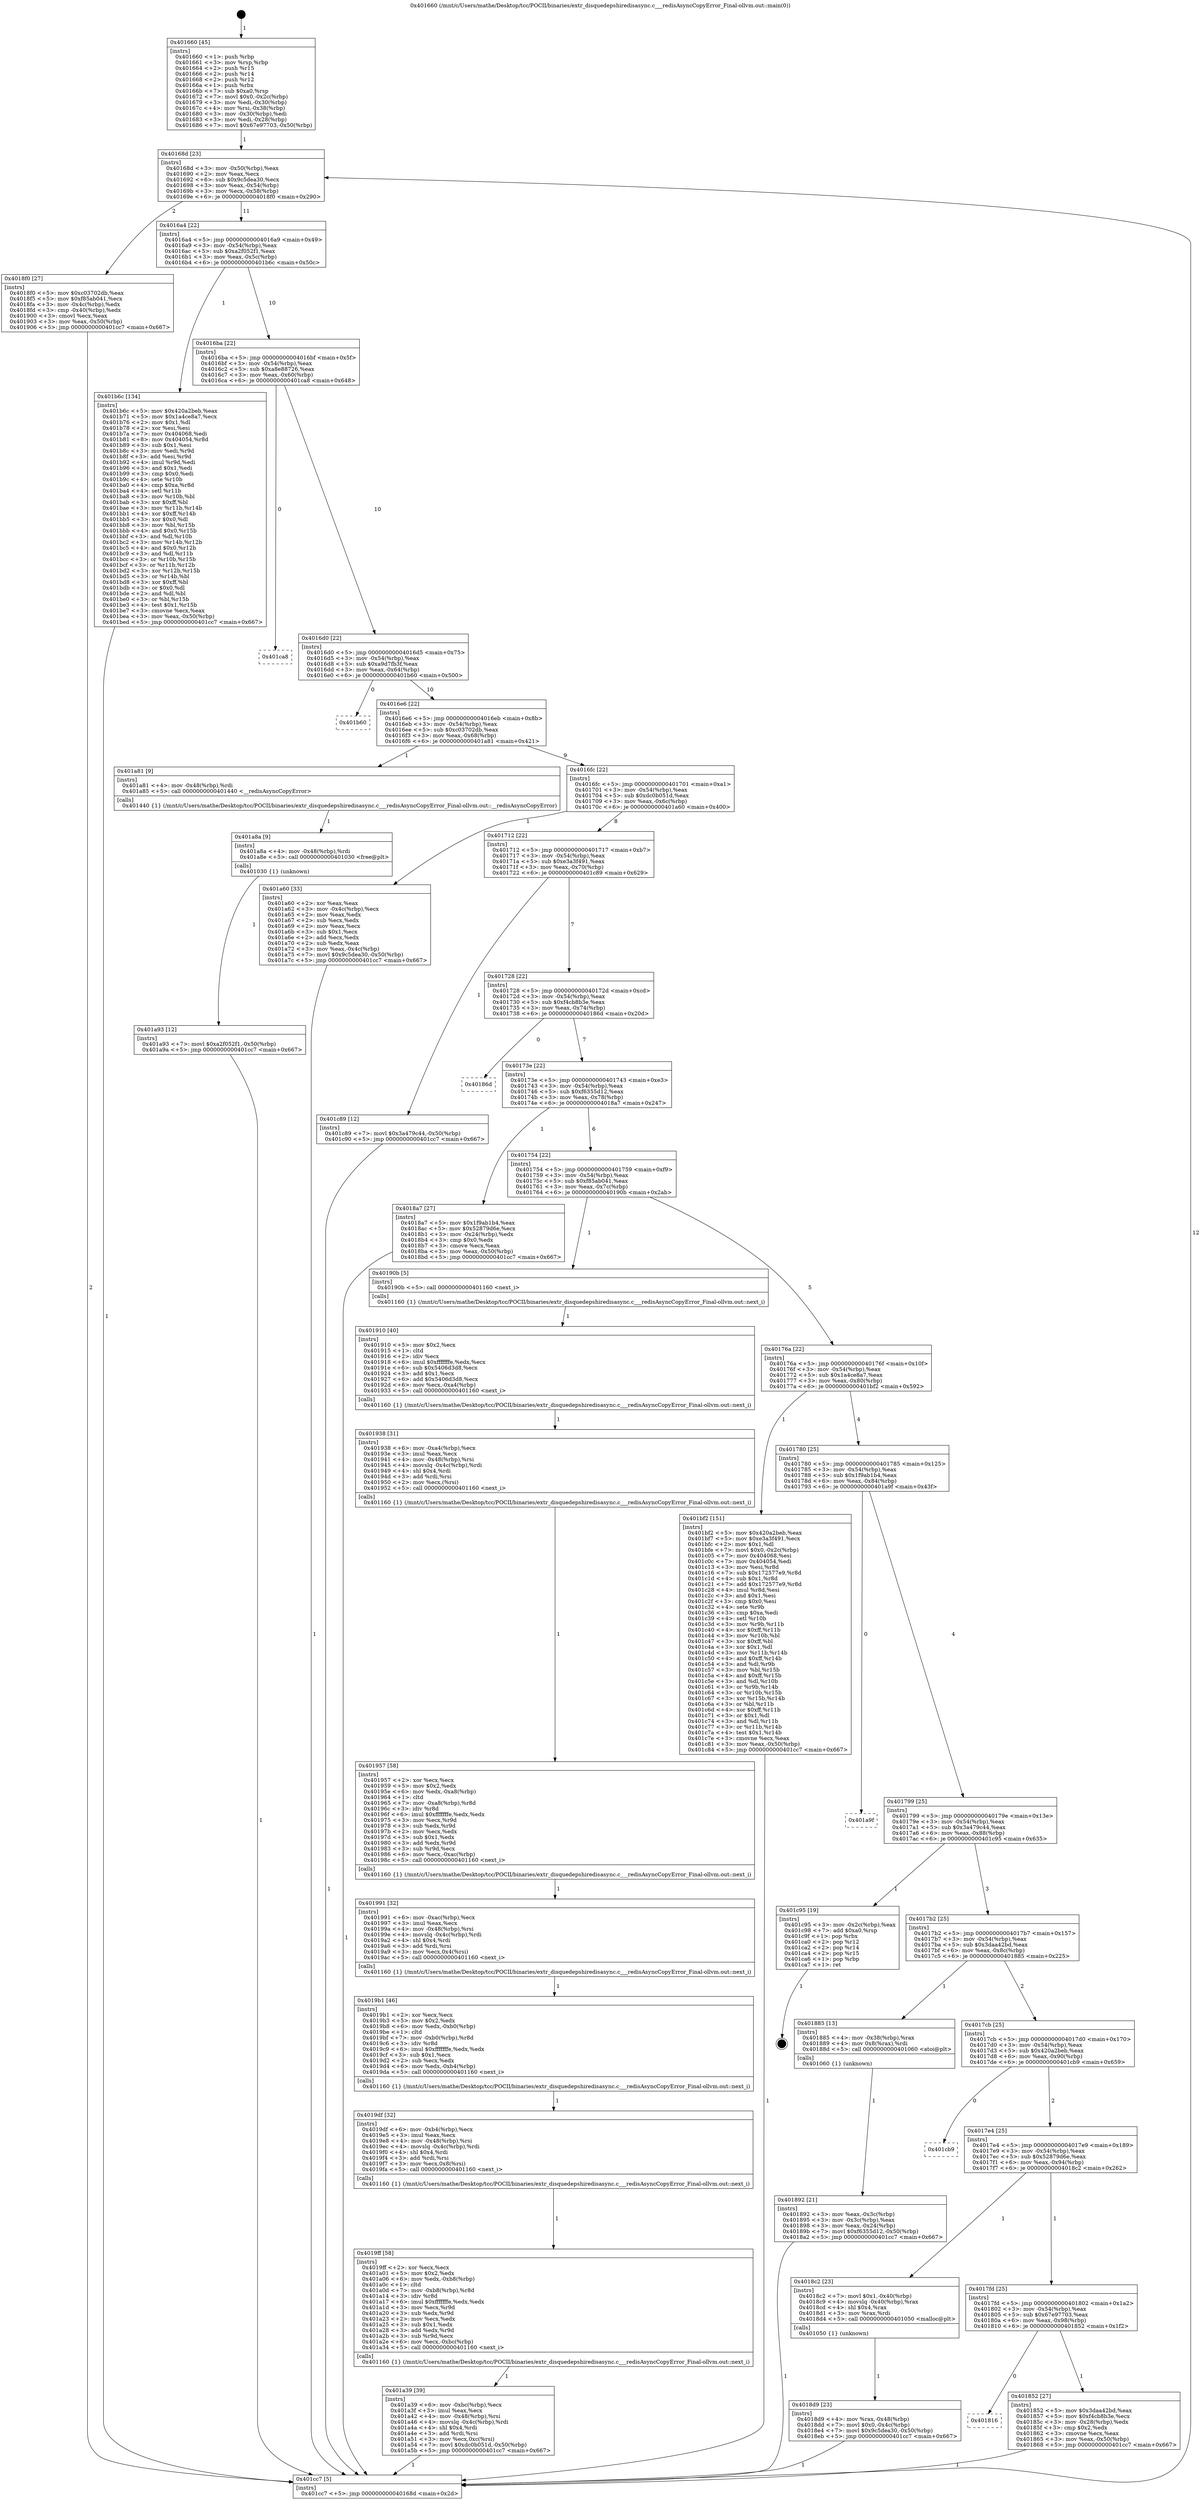 digraph "0x401660" {
  label = "0x401660 (/mnt/c/Users/mathe/Desktop/tcc/POCII/binaries/extr_disquedepshiredisasync.c___redisAsyncCopyError_Final-ollvm.out::main(0))"
  labelloc = "t"
  node[shape=record]

  Entry [label="",width=0.3,height=0.3,shape=circle,fillcolor=black,style=filled]
  "0x40168d" [label="{
     0x40168d [23]\l
     | [instrs]\l
     &nbsp;&nbsp;0x40168d \<+3\>: mov -0x50(%rbp),%eax\l
     &nbsp;&nbsp;0x401690 \<+2\>: mov %eax,%ecx\l
     &nbsp;&nbsp;0x401692 \<+6\>: sub $0x9c5dea30,%ecx\l
     &nbsp;&nbsp;0x401698 \<+3\>: mov %eax,-0x54(%rbp)\l
     &nbsp;&nbsp;0x40169b \<+3\>: mov %ecx,-0x58(%rbp)\l
     &nbsp;&nbsp;0x40169e \<+6\>: je 00000000004018f0 \<main+0x290\>\l
  }"]
  "0x4018f0" [label="{
     0x4018f0 [27]\l
     | [instrs]\l
     &nbsp;&nbsp;0x4018f0 \<+5\>: mov $0xc03702db,%eax\l
     &nbsp;&nbsp;0x4018f5 \<+5\>: mov $0xf85ab041,%ecx\l
     &nbsp;&nbsp;0x4018fa \<+3\>: mov -0x4c(%rbp),%edx\l
     &nbsp;&nbsp;0x4018fd \<+3\>: cmp -0x40(%rbp),%edx\l
     &nbsp;&nbsp;0x401900 \<+3\>: cmovl %ecx,%eax\l
     &nbsp;&nbsp;0x401903 \<+3\>: mov %eax,-0x50(%rbp)\l
     &nbsp;&nbsp;0x401906 \<+5\>: jmp 0000000000401cc7 \<main+0x667\>\l
  }"]
  "0x4016a4" [label="{
     0x4016a4 [22]\l
     | [instrs]\l
     &nbsp;&nbsp;0x4016a4 \<+5\>: jmp 00000000004016a9 \<main+0x49\>\l
     &nbsp;&nbsp;0x4016a9 \<+3\>: mov -0x54(%rbp),%eax\l
     &nbsp;&nbsp;0x4016ac \<+5\>: sub $0xa2f052f1,%eax\l
     &nbsp;&nbsp;0x4016b1 \<+3\>: mov %eax,-0x5c(%rbp)\l
     &nbsp;&nbsp;0x4016b4 \<+6\>: je 0000000000401b6c \<main+0x50c\>\l
  }"]
  Exit [label="",width=0.3,height=0.3,shape=circle,fillcolor=black,style=filled,peripheries=2]
  "0x401b6c" [label="{
     0x401b6c [134]\l
     | [instrs]\l
     &nbsp;&nbsp;0x401b6c \<+5\>: mov $0x420a2beb,%eax\l
     &nbsp;&nbsp;0x401b71 \<+5\>: mov $0x1a4ce8a7,%ecx\l
     &nbsp;&nbsp;0x401b76 \<+2\>: mov $0x1,%dl\l
     &nbsp;&nbsp;0x401b78 \<+2\>: xor %esi,%esi\l
     &nbsp;&nbsp;0x401b7a \<+7\>: mov 0x404068,%edi\l
     &nbsp;&nbsp;0x401b81 \<+8\>: mov 0x404054,%r8d\l
     &nbsp;&nbsp;0x401b89 \<+3\>: sub $0x1,%esi\l
     &nbsp;&nbsp;0x401b8c \<+3\>: mov %edi,%r9d\l
     &nbsp;&nbsp;0x401b8f \<+3\>: add %esi,%r9d\l
     &nbsp;&nbsp;0x401b92 \<+4\>: imul %r9d,%edi\l
     &nbsp;&nbsp;0x401b96 \<+3\>: and $0x1,%edi\l
     &nbsp;&nbsp;0x401b99 \<+3\>: cmp $0x0,%edi\l
     &nbsp;&nbsp;0x401b9c \<+4\>: sete %r10b\l
     &nbsp;&nbsp;0x401ba0 \<+4\>: cmp $0xa,%r8d\l
     &nbsp;&nbsp;0x401ba4 \<+4\>: setl %r11b\l
     &nbsp;&nbsp;0x401ba8 \<+3\>: mov %r10b,%bl\l
     &nbsp;&nbsp;0x401bab \<+3\>: xor $0xff,%bl\l
     &nbsp;&nbsp;0x401bae \<+3\>: mov %r11b,%r14b\l
     &nbsp;&nbsp;0x401bb1 \<+4\>: xor $0xff,%r14b\l
     &nbsp;&nbsp;0x401bb5 \<+3\>: xor $0x0,%dl\l
     &nbsp;&nbsp;0x401bb8 \<+3\>: mov %bl,%r15b\l
     &nbsp;&nbsp;0x401bbb \<+4\>: and $0x0,%r15b\l
     &nbsp;&nbsp;0x401bbf \<+3\>: and %dl,%r10b\l
     &nbsp;&nbsp;0x401bc2 \<+3\>: mov %r14b,%r12b\l
     &nbsp;&nbsp;0x401bc5 \<+4\>: and $0x0,%r12b\l
     &nbsp;&nbsp;0x401bc9 \<+3\>: and %dl,%r11b\l
     &nbsp;&nbsp;0x401bcc \<+3\>: or %r10b,%r15b\l
     &nbsp;&nbsp;0x401bcf \<+3\>: or %r11b,%r12b\l
     &nbsp;&nbsp;0x401bd2 \<+3\>: xor %r12b,%r15b\l
     &nbsp;&nbsp;0x401bd5 \<+3\>: or %r14b,%bl\l
     &nbsp;&nbsp;0x401bd8 \<+3\>: xor $0xff,%bl\l
     &nbsp;&nbsp;0x401bdb \<+3\>: or $0x0,%dl\l
     &nbsp;&nbsp;0x401bde \<+2\>: and %dl,%bl\l
     &nbsp;&nbsp;0x401be0 \<+3\>: or %bl,%r15b\l
     &nbsp;&nbsp;0x401be3 \<+4\>: test $0x1,%r15b\l
     &nbsp;&nbsp;0x401be7 \<+3\>: cmovne %ecx,%eax\l
     &nbsp;&nbsp;0x401bea \<+3\>: mov %eax,-0x50(%rbp)\l
     &nbsp;&nbsp;0x401bed \<+5\>: jmp 0000000000401cc7 \<main+0x667\>\l
  }"]
  "0x4016ba" [label="{
     0x4016ba [22]\l
     | [instrs]\l
     &nbsp;&nbsp;0x4016ba \<+5\>: jmp 00000000004016bf \<main+0x5f\>\l
     &nbsp;&nbsp;0x4016bf \<+3\>: mov -0x54(%rbp),%eax\l
     &nbsp;&nbsp;0x4016c2 \<+5\>: sub $0xa8e88726,%eax\l
     &nbsp;&nbsp;0x4016c7 \<+3\>: mov %eax,-0x60(%rbp)\l
     &nbsp;&nbsp;0x4016ca \<+6\>: je 0000000000401ca8 \<main+0x648\>\l
  }"]
  "0x401a93" [label="{
     0x401a93 [12]\l
     | [instrs]\l
     &nbsp;&nbsp;0x401a93 \<+7\>: movl $0xa2f052f1,-0x50(%rbp)\l
     &nbsp;&nbsp;0x401a9a \<+5\>: jmp 0000000000401cc7 \<main+0x667\>\l
  }"]
  "0x401ca8" [label="{
     0x401ca8\l
  }", style=dashed]
  "0x4016d0" [label="{
     0x4016d0 [22]\l
     | [instrs]\l
     &nbsp;&nbsp;0x4016d0 \<+5\>: jmp 00000000004016d5 \<main+0x75\>\l
     &nbsp;&nbsp;0x4016d5 \<+3\>: mov -0x54(%rbp),%eax\l
     &nbsp;&nbsp;0x4016d8 \<+5\>: sub $0xa9d7fb3f,%eax\l
     &nbsp;&nbsp;0x4016dd \<+3\>: mov %eax,-0x64(%rbp)\l
     &nbsp;&nbsp;0x4016e0 \<+6\>: je 0000000000401b60 \<main+0x500\>\l
  }"]
  "0x401a8a" [label="{
     0x401a8a [9]\l
     | [instrs]\l
     &nbsp;&nbsp;0x401a8a \<+4\>: mov -0x48(%rbp),%rdi\l
     &nbsp;&nbsp;0x401a8e \<+5\>: call 0000000000401030 \<free@plt\>\l
     | [calls]\l
     &nbsp;&nbsp;0x401030 \{1\} (unknown)\l
  }"]
  "0x401b60" [label="{
     0x401b60\l
  }", style=dashed]
  "0x4016e6" [label="{
     0x4016e6 [22]\l
     | [instrs]\l
     &nbsp;&nbsp;0x4016e6 \<+5\>: jmp 00000000004016eb \<main+0x8b\>\l
     &nbsp;&nbsp;0x4016eb \<+3\>: mov -0x54(%rbp),%eax\l
     &nbsp;&nbsp;0x4016ee \<+5\>: sub $0xc03702db,%eax\l
     &nbsp;&nbsp;0x4016f3 \<+3\>: mov %eax,-0x68(%rbp)\l
     &nbsp;&nbsp;0x4016f6 \<+6\>: je 0000000000401a81 \<main+0x421\>\l
  }"]
  "0x401a39" [label="{
     0x401a39 [39]\l
     | [instrs]\l
     &nbsp;&nbsp;0x401a39 \<+6\>: mov -0xbc(%rbp),%ecx\l
     &nbsp;&nbsp;0x401a3f \<+3\>: imul %eax,%ecx\l
     &nbsp;&nbsp;0x401a42 \<+4\>: mov -0x48(%rbp),%rsi\l
     &nbsp;&nbsp;0x401a46 \<+4\>: movslq -0x4c(%rbp),%rdi\l
     &nbsp;&nbsp;0x401a4a \<+4\>: shl $0x4,%rdi\l
     &nbsp;&nbsp;0x401a4e \<+3\>: add %rdi,%rsi\l
     &nbsp;&nbsp;0x401a51 \<+3\>: mov %ecx,0xc(%rsi)\l
     &nbsp;&nbsp;0x401a54 \<+7\>: movl $0xdc0b051d,-0x50(%rbp)\l
     &nbsp;&nbsp;0x401a5b \<+5\>: jmp 0000000000401cc7 \<main+0x667\>\l
  }"]
  "0x401a81" [label="{
     0x401a81 [9]\l
     | [instrs]\l
     &nbsp;&nbsp;0x401a81 \<+4\>: mov -0x48(%rbp),%rdi\l
     &nbsp;&nbsp;0x401a85 \<+5\>: call 0000000000401440 \<__redisAsyncCopyError\>\l
     | [calls]\l
     &nbsp;&nbsp;0x401440 \{1\} (/mnt/c/Users/mathe/Desktop/tcc/POCII/binaries/extr_disquedepshiredisasync.c___redisAsyncCopyError_Final-ollvm.out::__redisAsyncCopyError)\l
  }"]
  "0x4016fc" [label="{
     0x4016fc [22]\l
     | [instrs]\l
     &nbsp;&nbsp;0x4016fc \<+5\>: jmp 0000000000401701 \<main+0xa1\>\l
     &nbsp;&nbsp;0x401701 \<+3\>: mov -0x54(%rbp),%eax\l
     &nbsp;&nbsp;0x401704 \<+5\>: sub $0xdc0b051d,%eax\l
     &nbsp;&nbsp;0x401709 \<+3\>: mov %eax,-0x6c(%rbp)\l
     &nbsp;&nbsp;0x40170c \<+6\>: je 0000000000401a60 \<main+0x400\>\l
  }"]
  "0x4019ff" [label="{
     0x4019ff [58]\l
     | [instrs]\l
     &nbsp;&nbsp;0x4019ff \<+2\>: xor %ecx,%ecx\l
     &nbsp;&nbsp;0x401a01 \<+5\>: mov $0x2,%edx\l
     &nbsp;&nbsp;0x401a06 \<+6\>: mov %edx,-0xb8(%rbp)\l
     &nbsp;&nbsp;0x401a0c \<+1\>: cltd\l
     &nbsp;&nbsp;0x401a0d \<+7\>: mov -0xb8(%rbp),%r8d\l
     &nbsp;&nbsp;0x401a14 \<+3\>: idiv %r8d\l
     &nbsp;&nbsp;0x401a17 \<+6\>: imul $0xfffffffe,%edx,%edx\l
     &nbsp;&nbsp;0x401a1d \<+3\>: mov %ecx,%r9d\l
     &nbsp;&nbsp;0x401a20 \<+3\>: sub %edx,%r9d\l
     &nbsp;&nbsp;0x401a23 \<+2\>: mov %ecx,%edx\l
     &nbsp;&nbsp;0x401a25 \<+3\>: sub $0x1,%edx\l
     &nbsp;&nbsp;0x401a28 \<+3\>: add %edx,%r9d\l
     &nbsp;&nbsp;0x401a2b \<+3\>: sub %r9d,%ecx\l
     &nbsp;&nbsp;0x401a2e \<+6\>: mov %ecx,-0xbc(%rbp)\l
     &nbsp;&nbsp;0x401a34 \<+5\>: call 0000000000401160 \<next_i\>\l
     | [calls]\l
     &nbsp;&nbsp;0x401160 \{1\} (/mnt/c/Users/mathe/Desktop/tcc/POCII/binaries/extr_disquedepshiredisasync.c___redisAsyncCopyError_Final-ollvm.out::next_i)\l
  }"]
  "0x401a60" [label="{
     0x401a60 [33]\l
     | [instrs]\l
     &nbsp;&nbsp;0x401a60 \<+2\>: xor %eax,%eax\l
     &nbsp;&nbsp;0x401a62 \<+3\>: mov -0x4c(%rbp),%ecx\l
     &nbsp;&nbsp;0x401a65 \<+2\>: mov %eax,%edx\l
     &nbsp;&nbsp;0x401a67 \<+2\>: sub %ecx,%edx\l
     &nbsp;&nbsp;0x401a69 \<+2\>: mov %eax,%ecx\l
     &nbsp;&nbsp;0x401a6b \<+3\>: sub $0x1,%ecx\l
     &nbsp;&nbsp;0x401a6e \<+2\>: add %ecx,%edx\l
     &nbsp;&nbsp;0x401a70 \<+2\>: sub %edx,%eax\l
     &nbsp;&nbsp;0x401a72 \<+3\>: mov %eax,-0x4c(%rbp)\l
     &nbsp;&nbsp;0x401a75 \<+7\>: movl $0x9c5dea30,-0x50(%rbp)\l
     &nbsp;&nbsp;0x401a7c \<+5\>: jmp 0000000000401cc7 \<main+0x667\>\l
  }"]
  "0x401712" [label="{
     0x401712 [22]\l
     | [instrs]\l
     &nbsp;&nbsp;0x401712 \<+5\>: jmp 0000000000401717 \<main+0xb7\>\l
     &nbsp;&nbsp;0x401717 \<+3\>: mov -0x54(%rbp),%eax\l
     &nbsp;&nbsp;0x40171a \<+5\>: sub $0xe3a3f491,%eax\l
     &nbsp;&nbsp;0x40171f \<+3\>: mov %eax,-0x70(%rbp)\l
     &nbsp;&nbsp;0x401722 \<+6\>: je 0000000000401c89 \<main+0x629\>\l
  }"]
  "0x4019df" [label="{
     0x4019df [32]\l
     | [instrs]\l
     &nbsp;&nbsp;0x4019df \<+6\>: mov -0xb4(%rbp),%ecx\l
     &nbsp;&nbsp;0x4019e5 \<+3\>: imul %eax,%ecx\l
     &nbsp;&nbsp;0x4019e8 \<+4\>: mov -0x48(%rbp),%rsi\l
     &nbsp;&nbsp;0x4019ec \<+4\>: movslq -0x4c(%rbp),%rdi\l
     &nbsp;&nbsp;0x4019f0 \<+4\>: shl $0x4,%rdi\l
     &nbsp;&nbsp;0x4019f4 \<+3\>: add %rdi,%rsi\l
     &nbsp;&nbsp;0x4019f7 \<+3\>: mov %ecx,0x8(%rsi)\l
     &nbsp;&nbsp;0x4019fa \<+5\>: call 0000000000401160 \<next_i\>\l
     | [calls]\l
     &nbsp;&nbsp;0x401160 \{1\} (/mnt/c/Users/mathe/Desktop/tcc/POCII/binaries/extr_disquedepshiredisasync.c___redisAsyncCopyError_Final-ollvm.out::next_i)\l
  }"]
  "0x401c89" [label="{
     0x401c89 [12]\l
     | [instrs]\l
     &nbsp;&nbsp;0x401c89 \<+7\>: movl $0x3a479c44,-0x50(%rbp)\l
     &nbsp;&nbsp;0x401c90 \<+5\>: jmp 0000000000401cc7 \<main+0x667\>\l
  }"]
  "0x401728" [label="{
     0x401728 [22]\l
     | [instrs]\l
     &nbsp;&nbsp;0x401728 \<+5\>: jmp 000000000040172d \<main+0xcd\>\l
     &nbsp;&nbsp;0x40172d \<+3\>: mov -0x54(%rbp),%eax\l
     &nbsp;&nbsp;0x401730 \<+5\>: sub $0xf4cb8b3e,%eax\l
     &nbsp;&nbsp;0x401735 \<+3\>: mov %eax,-0x74(%rbp)\l
     &nbsp;&nbsp;0x401738 \<+6\>: je 000000000040186d \<main+0x20d\>\l
  }"]
  "0x4019b1" [label="{
     0x4019b1 [46]\l
     | [instrs]\l
     &nbsp;&nbsp;0x4019b1 \<+2\>: xor %ecx,%ecx\l
     &nbsp;&nbsp;0x4019b3 \<+5\>: mov $0x2,%edx\l
     &nbsp;&nbsp;0x4019b8 \<+6\>: mov %edx,-0xb0(%rbp)\l
     &nbsp;&nbsp;0x4019be \<+1\>: cltd\l
     &nbsp;&nbsp;0x4019bf \<+7\>: mov -0xb0(%rbp),%r8d\l
     &nbsp;&nbsp;0x4019c6 \<+3\>: idiv %r8d\l
     &nbsp;&nbsp;0x4019c9 \<+6\>: imul $0xfffffffe,%edx,%edx\l
     &nbsp;&nbsp;0x4019cf \<+3\>: sub $0x1,%ecx\l
     &nbsp;&nbsp;0x4019d2 \<+2\>: sub %ecx,%edx\l
     &nbsp;&nbsp;0x4019d4 \<+6\>: mov %edx,-0xb4(%rbp)\l
     &nbsp;&nbsp;0x4019da \<+5\>: call 0000000000401160 \<next_i\>\l
     | [calls]\l
     &nbsp;&nbsp;0x401160 \{1\} (/mnt/c/Users/mathe/Desktop/tcc/POCII/binaries/extr_disquedepshiredisasync.c___redisAsyncCopyError_Final-ollvm.out::next_i)\l
  }"]
  "0x40186d" [label="{
     0x40186d\l
  }", style=dashed]
  "0x40173e" [label="{
     0x40173e [22]\l
     | [instrs]\l
     &nbsp;&nbsp;0x40173e \<+5\>: jmp 0000000000401743 \<main+0xe3\>\l
     &nbsp;&nbsp;0x401743 \<+3\>: mov -0x54(%rbp),%eax\l
     &nbsp;&nbsp;0x401746 \<+5\>: sub $0xf6355d12,%eax\l
     &nbsp;&nbsp;0x40174b \<+3\>: mov %eax,-0x78(%rbp)\l
     &nbsp;&nbsp;0x40174e \<+6\>: je 00000000004018a7 \<main+0x247\>\l
  }"]
  "0x401991" [label="{
     0x401991 [32]\l
     | [instrs]\l
     &nbsp;&nbsp;0x401991 \<+6\>: mov -0xac(%rbp),%ecx\l
     &nbsp;&nbsp;0x401997 \<+3\>: imul %eax,%ecx\l
     &nbsp;&nbsp;0x40199a \<+4\>: mov -0x48(%rbp),%rsi\l
     &nbsp;&nbsp;0x40199e \<+4\>: movslq -0x4c(%rbp),%rdi\l
     &nbsp;&nbsp;0x4019a2 \<+4\>: shl $0x4,%rdi\l
     &nbsp;&nbsp;0x4019a6 \<+3\>: add %rdi,%rsi\l
     &nbsp;&nbsp;0x4019a9 \<+3\>: mov %ecx,0x4(%rsi)\l
     &nbsp;&nbsp;0x4019ac \<+5\>: call 0000000000401160 \<next_i\>\l
     | [calls]\l
     &nbsp;&nbsp;0x401160 \{1\} (/mnt/c/Users/mathe/Desktop/tcc/POCII/binaries/extr_disquedepshiredisasync.c___redisAsyncCopyError_Final-ollvm.out::next_i)\l
  }"]
  "0x4018a7" [label="{
     0x4018a7 [27]\l
     | [instrs]\l
     &nbsp;&nbsp;0x4018a7 \<+5\>: mov $0x1f9ab1b4,%eax\l
     &nbsp;&nbsp;0x4018ac \<+5\>: mov $0x52879d6e,%ecx\l
     &nbsp;&nbsp;0x4018b1 \<+3\>: mov -0x24(%rbp),%edx\l
     &nbsp;&nbsp;0x4018b4 \<+3\>: cmp $0x0,%edx\l
     &nbsp;&nbsp;0x4018b7 \<+3\>: cmove %ecx,%eax\l
     &nbsp;&nbsp;0x4018ba \<+3\>: mov %eax,-0x50(%rbp)\l
     &nbsp;&nbsp;0x4018bd \<+5\>: jmp 0000000000401cc7 \<main+0x667\>\l
  }"]
  "0x401754" [label="{
     0x401754 [22]\l
     | [instrs]\l
     &nbsp;&nbsp;0x401754 \<+5\>: jmp 0000000000401759 \<main+0xf9\>\l
     &nbsp;&nbsp;0x401759 \<+3\>: mov -0x54(%rbp),%eax\l
     &nbsp;&nbsp;0x40175c \<+5\>: sub $0xf85ab041,%eax\l
     &nbsp;&nbsp;0x401761 \<+3\>: mov %eax,-0x7c(%rbp)\l
     &nbsp;&nbsp;0x401764 \<+6\>: je 000000000040190b \<main+0x2ab\>\l
  }"]
  "0x401957" [label="{
     0x401957 [58]\l
     | [instrs]\l
     &nbsp;&nbsp;0x401957 \<+2\>: xor %ecx,%ecx\l
     &nbsp;&nbsp;0x401959 \<+5\>: mov $0x2,%edx\l
     &nbsp;&nbsp;0x40195e \<+6\>: mov %edx,-0xa8(%rbp)\l
     &nbsp;&nbsp;0x401964 \<+1\>: cltd\l
     &nbsp;&nbsp;0x401965 \<+7\>: mov -0xa8(%rbp),%r8d\l
     &nbsp;&nbsp;0x40196c \<+3\>: idiv %r8d\l
     &nbsp;&nbsp;0x40196f \<+6\>: imul $0xfffffffe,%edx,%edx\l
     &nbsp;&nbsp;0x401975 \<+3\>: mov %ecx,%r9d\l
     &nbsp;&nbsp;0x401978 \<+3\>: sub %edx,%r9d\l
     &nbsp;&nbsp;0x40197b \<+2\>: mov %ecx,%edx\l
     &nbsp;&nbsp;0x40197d \<+3\>: sub $0x1,%edx\l
     &nbsp;&nbsp;0x401980 \<+3\>: add %edx,%r9d\l
     &nbsp;&nbsp;0x401983 \<+3\>: sub %r9d,%ecx\l
     &nbsp;&nbsp;0x401986 \<+6\>: mov %ecx,-0xac(%rbp)\l
     &nbsp;&nbsp;0x40198c \<+5\>: call 0000000000401160 \<next_i\>\l
     | [calls]\l
     &nbsp;&nbsp;0x401160 \{1\} (/mnt/c/Users/mathe/Desktop/tcc/POCII/binaries/extr_disquedepshiredisasync.c___redisAsyncCopyError_Final-ollvm.out::next_i)\l
  }"]
  "0x40190b" [label="{
     0x40190b [5]\l
     | [instrs]\l
     &nbsp;&nbsp;0x40190b \<+5\>: call 0000000000401160 \<next_i\>\l
     | [calls]\l
     &nbsp;&nbsp;0x401160 \{1\} (/mnt/c/Users/mathe/Desktop/tcc/POCII/binaries/extr_disquedepshiredisasync.c___redisAsyncCopyError_Final-ollvm.out::next_i)\l
  }"]
  "0x40176a" [label="{
     0x40176a [22]\l
     | [instrs]\l
     &nbsp;&nbsp;0x40176a \<+5\>: jmp 000000000040176f \<main+0x10f\>\l
     &nbsp;&nbsp;0x40176f \<+3\>: mov -0x54(%rbp),%eax\l
     &nbsp;&nbsp;0x401772 \<+5\>: sub $0x1a4ce8a7,%eax\l
     &nbsp;&nbsp;0x401777 \<+3\>: mov %eax,-0x80(%rbp)\l
     &nbsp;&nbsp;0x40177a \<+6\>: je 0000000000401bf2 \<main+0x592\>\l
  }"]
  "0x401938" [label="{
     0x401938 [31]\l
     | [instrs]\l
     &nbsp;&nbsp;0x401938 \<+6\>: mov -0xa4(%rbp),%ecx\l
     &nbsp;&nbsp;0x40193e \<+3\>: imul %eax,%ecx\l
     &nbsp;&nbsp;0x401941 \<+4\>: mov -0x48(%rbp),%rsi\l
     &nbsp;&nbsp;0x401945 \<+4\>: movslq -0x4c(%rbp),%rdi\l
     &nbsp;&nbsp;0x401949 \<+4\>: shl $0x4,%rdi\l
     &nbsp;&nbsp;0x40194d \<+3\>: add %rdi,%rsi\l
     &nbsp;&nbsp;0x401950 \<+2\>: mov %ecx,(%rsi)\l
     &nbsp;&nbsp;0x401952 \<+5\>: call 0000000000401160 \<next_i\>\l
     | [calls]\l
     &nbsp;&nbsp;0x401160 \{1\} (/mnt/c/Users/mathe/Desktop/tcc/POCII/binaries/extr_disquedepshiredisasync.c___redisAsyncCopyError_Final-ollvm.out::next_i)\l
  }"]
  "0x401bf2" [label="{
     0x401bf2 [151]\l
     | [instrs]\l
     &nbsp;&nbsp;0x401bf2 \<+5\>: mov $0x420a2beb,%eax\l
     &nbsp;&nbsp;0x401bf7 \<+5\>: mov $0xe3a3f491,%ecx\l
     &nbsp;&nbsp;0x401bfc \<+2\>: mov $0x1,%dl\l
     &nbsp;&nbsp;0x401bfe \<+7\>: movl $0x0,-0x2c(%rbp)\l
     &nbsp;&nbsp;0x401c05 \<+7\>: mov 0x404068,%esi\l
     &nbsp;&nbsp;0x401c0c \<+7\>: mov 0x404054,%edi\l
     &nbsp;&nbsp;0x401c13 \<+3\>: mov %esi,%r8d\l
     &nbsp;&nbsp;0x401c16 \<+7\>: sub $0x172577e9,%r8d\l
     &nbsp;&nbsp;0x401c1d \<+4\>: sub $0x1,%r8d\l
     &nbsp;&nbsp;0x401c21 \<+7\>: add $0x172577e9,%r8d\l
     &nbsp;&nbsp;0x401c28 \<+4\>: imul %r8d,%esi\l
     &nbsp;&nbsp;0x401c2c \<+3\>: and $0x1,%esi\l
     &nbsp;&nbsp;0x401c2f \<+3\>: cmp $0x0,%esi\l
     &nbsp;&nbsp;0x401c32 \<+4\>: sete %r9b\l
     &nbsp;&nbsp;0x401c36 \<+3\>: cmp $0xa,%edi\l
     &nbsp;&nbsp;0x401c39 \<+4\>: setl %r10b\l
     &nbsp;&nbsp;0x401c3d \<+3\>: mov %r9b,%r11b\l
     &nbsp;&nbsp;0x401c40 \<+4\>: xor $0xff,%r11b\l
     &nbsp;&nbsp;0x401c44 \<+3\>: mov %r10b,%bl\l
     &nbsp;&nbsp;0x401c47 \<+3\>: xor $0xff,%bl\l
     &nbsp;&nbsp;0x401c4a \<+3\>: xor $0x1,%dl\l
     &nbsp;&nbsp;0x401c4d \<+3\>: mov %r11b,%r14b\l
     &nbsp;&nbsp;0x401c50 \<+4\>: and $0xff,%r14b\l
     &nbsp;&nbsp;0x401c54 \<+3\>: and %dl,%r9b\l
     &nbsp;&nbsp;0x401c57 \<+3\>: mov %bl,%r15b\l
     &nbsp;&nbsp;0x401c5a \<+4\>: and $0xff,%r15b\l
     &nbsp;&nbsp;0x401c5e \<+3\>: and %dl,%r10b\l
     &nbsp;&nbsp;0x401c61 \<+3\>: or %r9b,%r14b\l
     &nbsp;&nbsp;0x401c64 \<+3\>: or %r10b,%r15b\l
     &nbsp;&nbsp;0x401c67 \<+3\>: xor %r15b,%r14b\l
     &nbsp;&nbsp;0x401c6a \<+3\>: or %bl,%r11b\l
     &nbsp;&nbsp;0x401c6d \<+4\>: xor $0xff,%r11b\l
     &nbsp;&nbsp;0x401c71 \<+3\>: or $0x1,%dl\l
     &nbsp;&nbsp;0x401c74 \<+3\>: and %dl,%r11b\l
     &nbsp;&nbsp;0x401c77 \<+3\>: or %r11b,%r14b\l
     &nbsp;&nbsp;0x401c7a \<+4\>: test $0x1,%r14b\l
     &nbsp;&nbsp;0x401c7e \<+3\>: cmovne %ecx,%eax\l
     &nbsp;&nbsp;0x401c81 \<+3\>: mov %eax,-0x50(%rbp)\l
     &nbsp;&nbsp;0x401c84 \<+5\>: jmp 0000000000401cc7 \<main+0x667\>\l
  }"]
  "0x401780" [label="{
     0x401780 [25]\l
     | [instrs]\l
     &nbsp;&nbsp;0x401780 \<+5\>: jmp 0000000000401785 \<main+0x125\>\l
     &nbsp;&nbsp;0x401785 \<+3\>: mov -0x54(%rbp),%eax\l
     &nbsp;&nbsp;0x401788 \<+5\>: sub $0x1f9ab1b4,%eax\l
     &nbsp;&nbsp;0x40178d \<+6\>: mov %eax,-0x84(%rbp)\l
     &nbsp;&nbsp;0x401793 \<+6\>: je 0000000000401a9f \<main+0x43f\>\l
  }"]
  "0x401910" [label="{
     0x401910 [40]\l
     | [instrs]\l
     &nbsp;&nbsp;0x401910 \<+5\>: mov $0x2,%ecx\l
     &nbsp;&nbsp;0x401915 \<+1\>: cltd\l
     &nbsp;&nbsp;0x401916 \<+2\>: idiv %ecx\l
     &nbsp;&nbsp;0x401918 \<+6\>: imul $0xfffffffe,%edx,%ecx\l
     &nbsp;&nbsp;0x40191e \<+6\>: sub $0x5406d3d8,%ecx\l
     &nbsp;&nbsp;0x401924 \<+3\>: add $0x1,%ecx\l
     &nbsp;&nbsp;0x401927 \<+6\>: add $0x5406d3d8,%ecx\l
     &nbsp;&nbsp;0x40192d \<+6\>: mov %ecx,-0xa4(%rbp)\l
     &nbsp;&nbsp;0x401933 \<+5\>: call 0000000000401160 \<next_i\>\l
     | [calls]\l
     &nbsp;&nbsp;0x401160 \{1\} (/mnt/c/Users/mathe/Desktop/tcc/POCII/binaries/extr_disquedepshiredisasync.c___redisAsyncCopyError_Final-ollvm.out::next_i)\l
  }"]
  "0x401a9f" [label="{
     0x401a9f\l
  }", style=dashed]
  "0x401799" [label="{
     0x401799 [25]\l
     | [instrs]\l
     &nbsp;&nbsp;0x401799 \<+5\>: jmp 000000000040179e \<main+0x13e\>\l
     &nbsp;&nbsp;0x40179e \<+3\>: mov -0x54(%rbp),%eax\l
     &nbsp;&nbsp;0x4017a1 \<+5\>: sub $0x3a479c44,%eax\l
     &nbsp;&nbsp;0x4017a6 \<+6\>: mov %eax,-0x88(%rbp)\l
     &nbsp;&nbsp;0x4017ac \<+6\>: je 0000000000401c95 \<main+0x635\>\l
  }"]
  "0x4018d9" [label="{
     0x4018d9 [23]\l
     | [instrs]\l
     &nbsp;&nbsp;0x4018d9 \<+4\>: mov %rax,-0x48(%rbp)\l
     &nbsp;&nbsp;0x4018dd \<+7\>: movl $0x0,-0x4c(%rbp)\l
     &nbsp;&nbsp;0x4018e4 \<+7\>: movl $0x9c5dea30,-0x50(%rbp)\l
     &nbsp;&nbsp;0x4018eb \<+5\>: jmp 0000000000401cc7 \<main+0x667\>\l
  }"]
  "0x401c95" [label="{
     0x401c95 [19]\l
     | [instrs]\l
     &nbsp;&nbsp;0x401c95 \<+3\>: mov -0x2c(%rbp),%eax\l
     &nbsp;&nbsp;0x401c98 \<+7\>: add $0xa0,%rsp\l
     &nbsp;&nbsp;0x401c9f \<+1\>: pop %rbx\l
     &nbsp;&nbsp;0x401ca0 \<+2\>: pop %r12\l
     &nbsp;&nbsp;0x401ca2 \<+2\>: pop %r14\l
     &nbsp;&nbsp;0x401ca4 \<+2\>: pop %r15\l
     &nbsp;&nbsp;0x401ca6 \<+1\>: pop %rbp\l
     &nbsp;&nbsp;0x401ca7 \<+1\>: ret\l
  }"]
  "0x4017b2" [label="{
     0x4017b2 [25]\l
     | [instrs]\l
     &nbsp;&nbsp;0x4017b2 \<+5\>: jmp 00000000004017b7 \<main+0x157\>\l
     &nbsp;&nbsp;0x4017b7 \<+3\>: mov -0x54(%rbp),%eax\l
     &nbsp;&nbsp;0x4017ba \<+5\>: sub $0x3daa42bd,%eax\l
     &nbsp;&nbsp;0x4017bf \<+6\>: mov %eax,-0x8c(%rbp)\l
     &nbsp;&nbsp;0x4017c5 \<+6\>: je 0000000000401885 \<main+0x225\>\l
  }"]
  "0x401892" [label="{
     0x401892 [21]\l
     | [instrs]\l
     &nbsp;&nbsp;0x401892 \<+3\>: mov %eax,-0x3c(%rbp)\l
     &nbsp;&nbsp;0x401895 \<+3\>: mov -0x3c(%rbp),%eax\l
     &nbsp;&nbsp;0x401898 \<+3\>: mov %eax,-0x24(%rbp)\l
     &nbsp;&nbsp;0x40189b \<+7\>: movl $0xf6355d12,-0x50(%rbp)\l
     &nbsp;&nbsp;0x4018a2 \<+5\>: jmp 0000000000401cc7 \<main+0x667\>\l
  }"]
  "0x401885" [label="{
     0x401885 [13]\l
     | [instrs]\l
     &nbsp;&nbsp;0x401885 \<+4\>: mov -0x38(%rbp),%rax\l
     &nbsp;&nbsp;0x401889 \<+4\>: mov 0x8(%rax),%rdi\l
     &nbsp;&nbsp;0x40188d \<+5\>: call 0000000000401060 \<atoi@plt\>\l
     | [calls]\l
     &nbsp;&nbsp;0x401060 \{1\} (unknown)\l
  }"]
  "0x4017cb" [label="{
     0x4017cb [25]\l
     | [instrs]\l
     &nbsp;&nbsp;0x4017cb \<+5\>: jmp 00000000004017d0 \<main+0x170\>\l
     &nbsp;&nbsp;0x4017d0 \<+3\>: mov -0x54(%rbp),%eax\l
     &nbsp;&nbsp;0x4017d3 \<+5\>: sub $0x420a2beb,%eax\l
     &nbsp;&nbsp;0x4017d8 \<+6\>: mov %eax,-0x90(%rbp)\l
     &nbsp;&nbsp;0x4017de \<+6\>: je 0000000000401cb9 \<main+0x659\>\l
  }"]
  "0x401660" [label="{
     0x401660 [45]\l
     | [instrs]\l
     &nbsp;&nbsp;0x401660 \<+1\>: push %rbp\l
     &nbsp;&nbsp;0x401661 \<+3\>: mov %rsp,%rbp\l
     &nbsp;&nbsp;0x401664 \<+2\>: push %r15\l
     &nbsp;&nbsp;0x401666 \<+2\>: push %r14\l
     &nbsp;&nbsp;0x401668 \<+2\>: push %r12\l
     &nbsp;&nbsp;0x40166a \<+1\>: push %rbx\l
     &nbsp;&nbsp;0x40166b \<+7\>: sub $0xa0,%rsp\l
     &nbsp;&nbsp;0x401672 \<+7\>: movl $0x0,-0x2c(%rbp)\l
     &nbsp;&nbsp;0x401679 \<+3\>: mov %edi,-0x30(%rbp)\l
     &nbsp;&nbsp;0x40167c \<+4\>: mov %rsi,-0x38(%rbp)\l
     &nbsp;&nbsp;0x401680 \<+3\>: mov -0x30(%rbp),%edi\l
     &nbsp;&nbsp;0x401683 \<+3\>: mov %edi,-0x28(%rbp)\l
     &nbsp;&nbsp;0x401686 \<+7\>: movl $0x67e97703,-0x50(%rbp)\l
  }"]
  "0x401cb9" [label="{
     0x401cb9\l
  }", style=dashed]
  "0x4017e4" [label="{
     0x4017e4 [25]\l
     | [instrs]\l
     &nbsp;&nbsp;0x4017e4 \<+5\>: jmp 00000000004017e9 \<main+0x189\>\l
     &nbsp;&nbsp;0x4017e9 \<+3\>: mov -0x54(%rbp),%eax\l
     &nbsp;&nbsp;0x4017ec \<+5\>: sub $0x52879d6e,%eax\l
     &nbsp;&nbsp;0x4017f1 \<+6\>: mov %eax,-0x94(%rbp)\l
     &nbsp;&nbsp;0x4017f7 \<+6\>: je 00000000004018c2 \<main+0x262\>\l
  }"]
  "0x401cc7" [label="{
     0x401cc7 [5]\l
     | [instrs]\l
     &nbsp;&nbsp;0x401cc7 \<+5\>: jmp 000000000040168d \<main+0x2d\>\l
  }"]
  "0x4018c2" [label="{
     0x4018c2 [23]\l
     | [instrs]\l
     &nbsp;&nbsp;0x4018c2 \<+7\>: movl $0x1,-0x40(%rbp)\l
     &nbsp;&nbsp;0x4018c9 \<+4\>: movslq -0x40(%rbp),%rax\l
     &nbsp;&nbsp;0x4018cd \<+4\>: shl $0x4,%rax\l
     &nbsp;&nbsp;0x4018d1 \<+3\>: mov %rax,%rdi\l
     &nbsp;&nbsp;0x4018d4 \<+5\>: call 0000000000401050 \<malloc@plt\>\l
     | [calls]\l
     &nbsp;&nbsp;0x401050 \{1\} (unknown)\l
  }"]
  "0x4017fd" [label="{
     0x4017fd [25]\l
     | [instrs]\l
     &nbsp;&nbsp;0x4017fd \<+5\>: jmp 0000000000401802 \<main+0x1a2\>\l
     &nbsp;&nbsp;0x401802 \<+3\>: mov -0x54(%rbp),%eax\l
     &nbsp;&nbsp;0x401805 \<+5\>: sub $0x67e97703,%eax\l
     &nbsp;&nbsp;0x40180a \<+6\>: mov %eax,-0x98(%rbp)\l
     &nbsp;&nbsp;0x401810 \<+6\>: je 0000000000401852 \<main+0x1f2\>\l
  }"]
  "0x401816" [label="{
     0x401816\l
  }", style=dashed]
  "0x401852" [label="{
     0x401852 [27]\l
     | [instrs]\l
     &nbsp;&nbsp;0x401852 \<+5\>: mov $0x3daa42bd,%eax\l
     &nbsp;&nbsp;0x401857 \<+5\>: mov $0xf4cb8b3e,%ecx\l
     &nbsp;&nbsp;0x40185c \<+3\>: mov -0x28(%rbp),%edx\l
     &nbsp;&nbsp;0x40185f \<+3\>: cmp $0x2,%edx\l
     &nbsp;&nbsp;0x401862 \<+3\>: cmovne %ecx,%eax\l
     &nbsp;&nbsp;0x401865 \<+3\>: mov %eax,-0x50(%rbp)\l
     &nbsp;&nbsp;0x401868 \<+5\>: jmp 0000000000401cc7 \<main+0x667\>\l
  }"]
  Entry -> "0x401660" [label=" 1"]
  "0x40168d" -> "0x4018f0" [label=" 2"]
  "0x40168d" -> "0x4016a4" [label=" 11"]
  "0x401c95" -> Exit [label=" 1"]
  "0x4016a4" -> "0x401b6c" [label=" 1"]
  "0x4016a4" -> "0x4016ba" [label=" 10"]
  "0x401c89" -> "0x401cc7" [label=" 1"]
  "0x4016ba" -> "0x401ca8" [label=" 0"]
  "0x4016ba" -> "0x4016d0" [label=" 10"]
  "0x401bf2" -> "0x401cc7" [label=" 1"]
  "0x4016d0" -> "0x401b60" [label=" 0"]
  "0x4016d0" -> "0x4016e6" [label=" 10"]
  "0x401b6c" -> "0x401cc7" [label=" 1"]
  "0x4016e6" -> "0x401a81" [label=" 1"]
  "0x4016e6" -> "0x4016fc" [label=" 9"]
  "0x401a93" -> "0x401cc7" [label=" 1"]
  "0x4016fc" -> "0x401a60" [label=" 1"]
  "0x4016fc" -> "0x401712" [label=" 8"]
  "0x401a8a" -> "0x401a93" [label=" 1"]
  "0x401712" -> "0x401c89" [label=" 1"]
  "0x401712" -> "0x401728" [label=" 7"]
  "0x401a81" -> "0x401a8a" [label=" 1"]
  "0x401728" -> "0x40186d" [label=" 0"]
  "0x401728" -> "0x40173e" [label=" 7"]
  "0x401a60" -> "0x401cc7" [label=" 1"]
  "0x40173e" -> "0x4018a7" [label=" 1"]
  "0x40173e" -> "0x401754" [label=" 6"]
  "0x401a39" -> "0x401cc7" [label=" 1"]
  "0x401754" -> "0x40190b" [label=" 1"]
  "0x401754" -> "0x40176a" [label=" 5"]
  "0x4019ff" -> "0x401a39" [label=" 1"]
  "0x40176a" -> "0x401bf2" [label=" 1"]
  "0x40176a" -> "0x401780" [label=" 4"]
  "0x4019df" -> "0x4019ff" [label=" 1"]
  "0x401780" -> "0x401a9f" [label=" 0"]
  "0x401780" -> "0x401799" [label=" 4"]
  "0x4019b1" -> "0x4019df" [label=" 1"]
  "0x401799" -> "0x401c95" [label=" 1"]
  "0x401799" -> "0x4017b2" [label=" 3"]
  "0x401991" -> "0x4019b1" [label=" 1"]
  "0x4017b2" -> "0x401885" [label=" 1"]
  "0x4017b2" -> "0x4017cb" [label=" 2"]
  "0x401957" -> "0x401991" [label=" 1"]
  "0x4017cb" -> "0x401cb9" [label=" 0"]
  "0x4017cb" -> "0x4017e4" [label=" 2"]
  "0x401938" -> "0x401957" [label=" 1"]
  "0x4017e4" -> "0x4018c2" [label=" 1"]
  "0x4017e4" -> "0x4017fd" [label=" 1"]
  "0x401910" -> "0x401938" [label=" 1"]
  "0x4017fd" -> "0x401852" [label=" 1"]
  "0x4017fd" -> "0x401816" [label=" 0"]
  "0x401852" -> "0x401cc7" [label=" 1"]
  "0x401660" -> "0x40168d" [label=" 1"]
  "0x401cc7" -> "0x40168d" [label=" 12"]
  "0x401885" -> "0x401892" [label=" 1"]
  "0x401892" -> "0x401cc7" [label=" 1"]
  "0x4018a7" -> "0x401cc7" [label=" 1"]
  "0x4018c2" -> "0x4018d9" [label=" 1"]
  "0x4018d9" -> "0x401cc7" [label=" 1"]
  "0x4018f0" -> "0x401cc7" [label=" 2"]
  "0x40190b" -> "0x401910" [label=" 1"]
}
